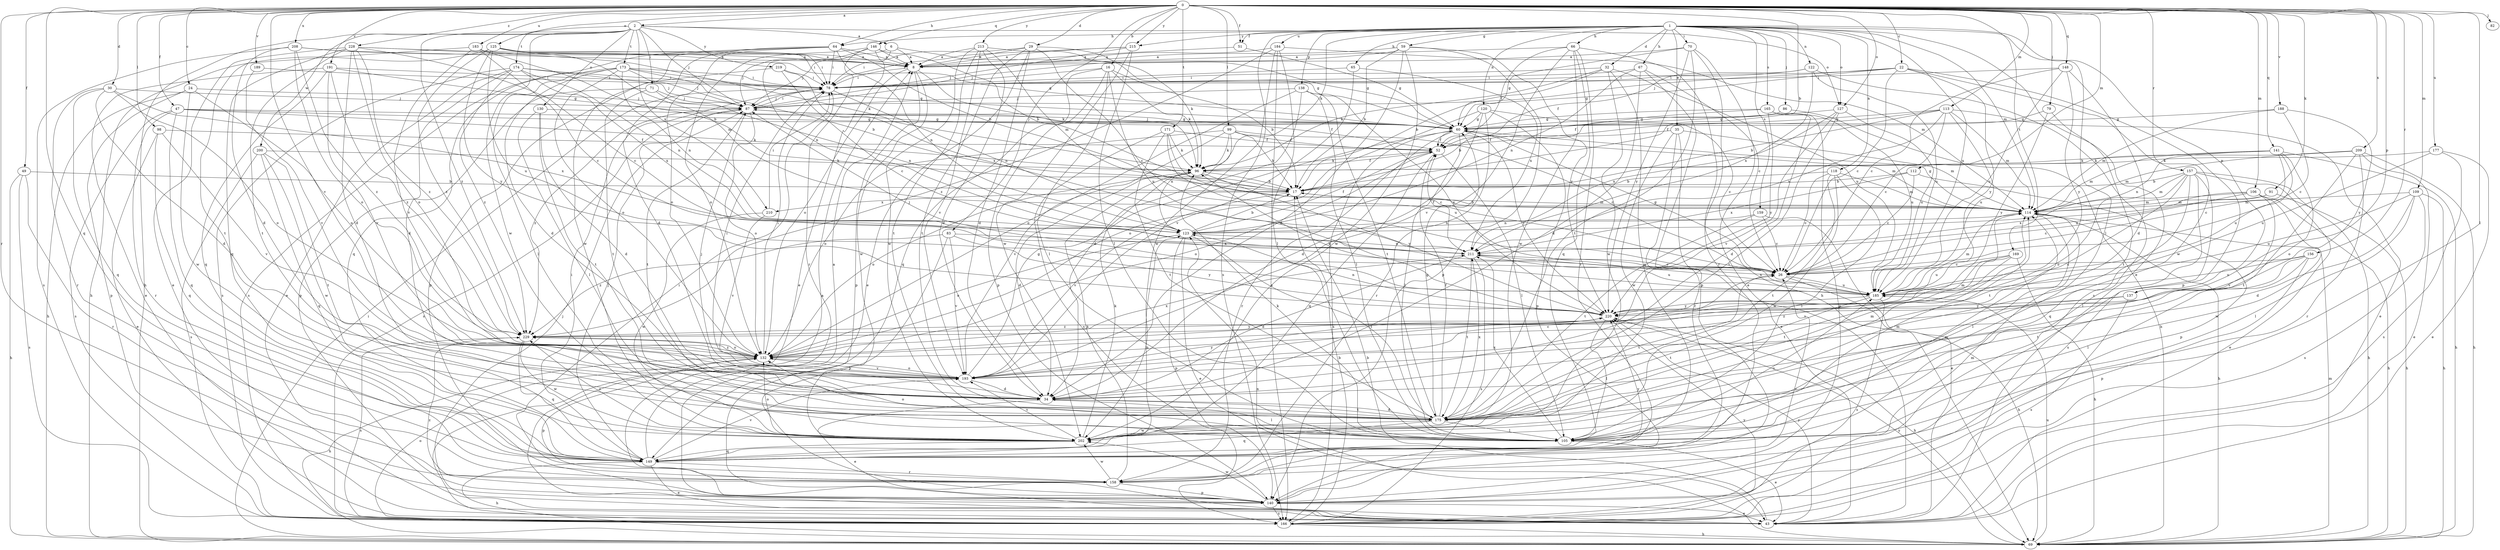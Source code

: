 strict digraph  {
0;
1;
2;
6;
8;
16;
17;
22;
24;
26;
29;
30;
32;
34;
35;
43;
47;
49;
51;
52;
59;
60;
64;
65;
66;
67;
69;
70;
71;
78;
79;
82;
83;
86;
87;
91;
96;
98;
99;
105;
106;
109;
112;
113;
114;
118;
120;
122;
123;
125;
127;
130;
132;
137;
138;
140;
141;
146;
148;
149;
156;
157;
158;
159;
165;
166;
169;
171;
173;
174;
175;
177;
183;
184;
185;
188;
189;
191;
193;
200;
202;
208;
209;
210;
211;
213;
215;
219;
220;
228;
229;
0 -> 2  [label=a];
0 -> 16  [label=b];
0 -> 17  [label=b];
0 -> 22  [label=c];
0 -> 24  [label=c];
0 -> 29  [label=d];
0 -> 30  [label=d];
0 -> 47  [label=f];
0 -> 49  [label=f];
0 -> 51  [label=f];
0 -> 64  [label=h];
0 -> 79  [label=j];
0 -> 82  [label=j];
0 -> 83  [label=j];
0 -> 91  [label=k];
0 -> 98  [label=l];
0 -> 99  [label=l];
0 -> 105  [label=l];
0 -> 106  [label=m];
0 -> 109  [label=m];
0 -> 112  [label=m];
0 -> 113  [label=m];
0 -> 125  [label=o];
0 -> 127  [label=o];
0 -> 137  [label=p];
0 -> 141  [label=q];
0 -> 146  [label=q];
0 -> 148  [label=q];
0 -> 149  [label=q];
0 -> 156  [label=r];
0 -> 157  [label=r];
0 -> 158  [label=r];
0 -> 169  [label=t];
0 -> 171  [label=t];
0 -> 177  [label=u];
0 -> 183  [label=u];
0 -> 188  [label=v];
0 -> 189  [label=v];
0 -> 191  [label=v];
0 -> 193  [label=v];
0 -> 208  [label=x];
0 -> 209  [label=x];
0 -> 213  [label=y];
0 -> 215  [label=y];
0 -> 228  [label=z];
1 -> 32  [label=d];
1 -> 35  [label=e];
1 -> 43  [label=e];
1 -> 51  [label=f];
1 -> 59  [label=g];
1 -> 64  [label=h];
1 -> 65  [label=h];
1 -> 66  [label=h];
1 -> 67  [label=h];
1 -> 70  [label=i];
1 -> 86  [label=j];
1 -> 96  [label=k];
1 -> 105  [label=l];
1 -> 114  [label=m];
1 -> 118  [label=n];
1 -> 120  [label=n];
1 -> 122  [label=n];
1 -> 127  [label=o];
1 -> 137  [label=p];
1 -> 138  [label=p];
1 -> 159  [label=s];
1 -> 165  [label=s];
1 -> 166  [label=s];
1 -> 184  [label=u];
1 -> 185  [label=u];
1 -> 215  [label=y];
2 -> 6  [label=a];
2 -> 69  [label=h];
2 -> 71  [label=i];
2 -> 87  [label=j];
2 -> 127  [label=o];
2 -> 130  [label=o];
2 -> 173  [label=t];
2 -> 174  [label=t];
2 -> 200  [label=w];
2 -> 202  [label=w];
2 -> 210  [label=x];
2 -> 219  [label=y];
2 -> 229  [label=z];
6 -> 8  [label=a];
6 -> 60  [label=g];
6 -> 78  [label=i];
6 -> 123  [label=n];
8 -> 78  [label=i];
8 -> 96  [label=k];
8 -> 132  [label=o];
8 -> 140  [label=p];
8 -> 202  [label=w];
16 -> 17  [label=b];
16 -> 78  [label=i];
16 -> 96  [label=k];
16 -> 105  [label=l];
16 -> 140  [label=p];
16 -> 149  [label=q];
16 -> 185  [label=u];
17 -> 114  [label=m];
17 -> 193  [label=v];
17 -> 210  [label=x];
22 -> 26  [label=c];
22 -> 60  [label=g];
22 -> 78  [label=i];
22 -> 87  [label=j];
22 -> 140  [label=p];
22 -> 202  [label=w];
22 -> 220  [label=y];
24 -> 69  [label=h];
24 -> 87  [label=j];
24 -> 132  [label=o];
24 -> 140  [label=p];
24 -> 202  [label=w];
26 -> 60  [label=g];
26 -> 69  [label=h];
26 -> 175  [label=t];
26 -> 185  [label=u];
29 -> 8  [label=a];
29 -> 26  [label=c];
29 -> 34  [label=d];
29 -> 43  [label=e];
29 -> 87  [label=j];
29 -> 96  [label=k];
29 -> 175  [label=t];
30 -> 34  [label=d];
30 -> 87  [label=j];
30 -> 132  [label=o];
30 -> 149  [label=q];
30 -> 158  [label=r];
30 -> 211  [label=x];
32 -> 17  [label=b];
32 -> 78  [label=i];
32 -> 96  [label=k];
32 -> 149  [label=q];
32 -> 185  [label=u];
32 -> 202  [label=w];
34 -> 43  [label=e];
34 -> 87  [label=j];
34 -> 105  [label=l];
34 -> 175  [label=t];
35 -> 43  [label=e];
35 -> 52  [label=f];
35 -> 114  [label=m];
35 -> 158  [label=r];
35 -> 202  [label=w];
43 -> 17  [label=b];
43 -> 87  [label=j];
43 -> 220  [label=y];
47 -> 52  [label=f];
47 -> 60  [label=g];
47 -> 96  [label=k];
47 -> 149  [label=q];
47 -> 158  [label=r];
47 -> 166  [label=s];
49 -> 17  [label=b];
49 -> 69  [label=h];
49 -> 158  [label=r];
49 -> 166  [label=s];
51 -> 8  [label=a];
51 -> 60  [label=g];
52 -> 96  [label=k];
52 -> 105  [label=l];
52 -> 132  [label=o];
52 -> 149  [label=q];
59 -> 8  [label=a];
59 -> 17  [label=b];
59 -> 34  [label=d];
59 -> 87  [label=j];
59 -> 140  [label=p];
59 -> 202  [label=w];
59 -> 220  [label=y];
60 -> 52  [label=f];
60 -> 87  [label=j];
60 -> 105  [label=l];
60 -> 114  [label=m];
60 -> 158  [label=r];
60 -> 166  [label=s];
60 -> 220  [label=y];
64 -> 8  [label=a];
64 -> 17  [label=b];
64 -> 34  [label=d];
64 -> 78  [label=i];
64 -> 123  [label=n];
64 -> 132  [label=o];
64 -> 149  [label=q];
64 -> 202  [label=w];
65 -> 78  [label=i];
65 -> 193  [label=v];
65 -> 211  [label=x];
66 -> 8  [label=a];
66 -> 52  [label=f];
66 -> 69  [label=h];
66 -> 149  [label=q];
66 -> 158  [label=r];
66 -> 193  [label=v];
66 -> 202  [label=w];
67 -> 26  [label=c];
67 -> 34  [label=d];
67 -> 78  [label=i];
67 -> 123  [label=n];
67 -> 140  [label=p];
69 -> 78  [label=i];
69 -> 114  [label=m];
69 -> 123  [label=n];
69 -> 185  [label=u];
69 -> 220  [label=y];
70 -> 8  [label=a];
70 -> 43  [label=e];
70 -> 60  [label=g];
70 -> 158  [label=r];
70 -> 175  [label=t];
70 -> 220  [label=y];
71 -> 87  [label=j];
71 -> 123  [label=n];
71 -> 140  [label=p];
71 -> 175  [label=t];
78 -> 87  [label=j];
78 -> 123  [label=n];
79 -> 60  [label=g];
79 -> 175  [label=t];
79 -> 220  [label=y];
83 -> 140  [label=p];
83 -> 193  [label=v];
83 -> 211  [label=x];
83 -> 220  [label=y];
83 -> 229  [label=z];
86 -> 17  [label=b];
86 -> 60  [label=g];
86 -> 69  [label=h];
87 -> 60  [label=g];
87 -> 78  [label=i];
87 -> 132  [label=o];
87 -> 166  [label=s];
87 -> 175  [label=t];
87 -> 229  [label=z];
91 -> 69  [label=h];
91 -> 114  [label=m];
91 -> 211  [label=x];
96 -> 17  [label=b];
96 -> 34  [label=d];
96 -> 52  [label=f];
96 -> 132  [label=o];
96 -> 220  [label=y];
98 -> 43  [label=e];
98 -> 52  [label=f];
98 -> 149  [label=q];
98 -> 193  [label=v];
99 -> 17  [label=b];
99 -> 26  [label=c];
99 -> 52  [label=f];
99 -> 96  [label=k];
99 -> 123  [label=n];
99 -> 132  [label=o];
99 -> 193  [label=v];
105 -> 43  [label=e];
105 -> 96  [label=k];
105 -> 114  [label=m];
105 -> 132  [label=o];
105 -> 185  [label=u];
105 -> 211  [label=x];
106 -> 26  [label=c];
106 -> 69  [label=h];
106 -> 114  [label=m];
106 -> 193  [label=v];
106 -> 202  [label=w];
106 -> 211  [label=x];
109 -> 34  [label=d];
109 -> 69  [label=h];
109 -> 105  [label=l];
109 -> 114  [label=m];
109 -> 166  [label=s];
109 -> 185  [label=u];
112 -> 17  [label=b];
112 -> 26  [label=c];
112 -> 140  [label=p];
112 -> 211  [label=x];
113 -> 17  [label=b];
113 -> 26  [label=c];
113 -> 43  [label=e];
113 -> 52  [label=f];
113 -> 60  [label=g];
113 -> 114  [label=m];
113 -> 185  [label=u];
113 -> 211  [label=x];
114 -> 17  [label=b];
114 -> 60  [label=g];
114 -> 69  [label=h];
114 -> 105  [label=l];
114 -> 123  [label=n];
118 -> 17  [label=b];
118 -> 26  [label=c];
118 -> 105  [label=l];
118 -> 114  [label=m];
118 -> 175  [label=t];
118 -> 202  [label=w];
120 -> 26  [label=c];
120 -> 34  [label=d];
120 -> 60  [label=g];
120 -> 132  [label=o];
120 -> 140  [label=p];
120 -> 158  [label=r];
122 -> 52  [label=f];
122 -> 78  [label=i];
122 -> 166  [label=s];
122 -> 185  [label=u];
122 -> 211  [label=x];
123 -> 17  [label=b];
123 -> 43  [label=e];
123 -> 52  [label=f];
123 -> 132  [label=o];
123 -> 140  [label=p];
123 -> 175  [label=t];
123 -> 211  [label=x];
125 -> 8  [label=a];
125 -> 69  [label=h];
125 -> 78  [label=i];
125 -> 114  [label=m];
125 -> 185  [label=u];
125 -> 220  [label=y];
125 -> 229  [label=z];
127 -> 60  [label=g];
127 -> 175  [label=t];
127 -> 185  [label=u];
127 -> 193  [label=v];
127 -> 211  [label=x];
130 -> 34  [label=d];
130 -> 60  [label=g];
130 -> 105  [label=l];
130 -> 175  [label=t];
132 -> 69  [label=h];
132 -> 78  [label=i];
132 -> 114  [label=m];
132 -> 140  [label=p];
132 -> 193  [label=v];
132 -> 211  [label=x];
132 -> 229  [label=z];
137 -> 166  [label=s];
137 -> 220  [label=y];
137 -> 229  [label=z];
138 -> 34  [label=d];
138 -> 87  [label=j];
138 -> 105  [label=l];
138 -> 132  [label=o];
138 -> 175  [label=t];
138 -> 220  [label=y];
140 -> 26  [label=c];
140 -> 43  [label=e];
140 -> 114  [label=m];
140 -> 166  [label=s];
140 -> 202  [label=w];
140 -> 229  [label=z];
141 -> 26  [label=c];
141 -> 69  [label=h];
141 -> 96  [label=k];
141 -> 114  [label=m];
141 -> 123  [label=n];
141 -> 132  [label=o];
141 -> 185  [label=u];
146 -> 8  [label=a];
146 -> 17  [label=b];
146 -> 43  [label=e];
146 -> 87  [label=j];
146 -> 132  [label=o];
146 -> 158  [label=r];
148 -> 26  [label=c];
148 -> 34  [label=d];
148 -> 78  [label=i];
148 -> 185  [label=u];
148 -> 220  [label=y];
149 -> 8  [label=a];
149 -> 43  [label=e];
149 -> 69  [label=h];
149 -> 78  [label=i];
149 -> 87  [label=j];
149 -> 114  [label=m];
149 -> 123  [label=n];
149 -> 158  [label=r];
149 -> 193  [label=v];
149 -> 220  [label=y];
156 -> 26  [label=c];
156 -> 105  [label=l];
156 -> 140  [label=p];
156 -> 175  [label=t];
156 -> 185  [label=u];
157 -> 17  [label=b];
157 -> 43  [label=e];
157 -> 69  [label=h];
157 -> 105  [label=l];
157 -> 114  [label=m];
157 -> 132  [label=o];
157 -> 149  [label=q];
157 -> 166  [label=s];
157 -> 175  [label=t];
158 -> 78  [label=i];
158 -> 96  [label=k];
158 -> 140  [label=p];
158 -> 202  [label=w];
159 -> 26  [label=c];
159 -> 43  [label=e];
159 -> 123  [label=n];
159 -> 175  [label=t];
165 -> 34  [label=d];
165 -> 52  [label=f];
165 -> 60  [label=g];
165 -> 140  [label=p];
165 -> 185  [label=u];
165 -> 220  [label=y];
166 -> 8  [label=a];
166 -> 17  [label=b];
166 -> 69  [label=h];
166 -> 132  [label=o];
166 -> 220  [label=y];
169 -> 26  [label=c];
169 -> 69  [label=h];
169 -> 175  [label=t];
169 -> 185  [label=u];
169 -> 193  [label=v];
171 -> 26  [label=c];
171 -> 52  [label=f];
171 -> 96  [label=k];
171 -> 166  [label=s];
171 -> 175  [label=t];
171 -> 185  [label=u];
173 -> 17  [label=b];
173 -> 34  [label=d];
173 -> 60  [label=g];
173 -> 78  [label=i];
173 -> 87  [label=j];
173 -> 105  [label=l];
173 -> 123  [label=n];
173 -> 132  [label=o];
173 -> 166  [label=s];
174 -> 34  [label=d];
174 -> 43  [label=e];
174 -> 78  [label=i];
174 -> 87  [label=j];
174 -> 123  [label=n];
174 -> 166  [label=s];
174 -> 211  [label=x];
174 -> 229  [label=z];
175 -> 34  [label=d];
175 -> 52  [label=f];
175 -> 60  [label=g];
175 -> 105  [label=l];
175 -> 114  [label=m];
175 -> 149  [label=q];
175 -> 202  [label=w];
175 -> 211  [label=x];
177 -> 43  [label=e];
177 -> 96  [label=k];
177 -> 166  [label=s];
177 -> 185  [label=u];
183 -> 8  [label=a];
183 -> 17  [label=b];
183 -> 26  [label=c];
183 -> 78  [label=i];
183 -> 175  [label=t];
183 -> 193  [label=v];
184 -> 8  [label=a];
184 -> 105  [label=l];
184 -> 114  [label=m];
184 -> 166  [label=s];
184 -> 202  [label=w];
184 -> 229  [label=z];
185 -> 87  [label=j];
185 -> 114  [label=m];
185 -> 166  [label=s];
185 -> 175  [label=t];
185 -> 211  [label=x];
185 -> 220  [label=y];
188 -> 26  [label=c];
188 -> 60  [label=g];
188 -> 114  [label=m];
188 -> 220  [label=y];
189 -> 78  [label=i];
189 -> 193  [label=v];
191 -> 43  [label=e];
191 -> 60  [label=g];
191 -> 78  [label=i];
191 -> 149  [label=q];
191 -> 193  [label=v];
191 -> 229  [label=z];
193 -> 26  [label=c];
193 -> 34  [label=d];
193 -> 60  [label=g];
193 -> 78  [label=i];
193 -> 132  [label=o];
193 -> 220  [label=y];
200 -> 96  [label=k];
200 -> 149  [label=q];
200 -> 166  [label=s];
200 -> 175  [label=t];
200 -> 202  [label=w];
202 -> 96  [label=k];
202 -> 132  [label=o];
202 -> 149  [label=q];
202 -> 193  [label=v];
202 -> 229  [label=z];
208 -> 8  [label=a];
208 -> 34  [label=d];
208 -> 60  [label=g];
208 -> 132  [label=o];
208 -> 166  [label=s];
208 -> 229  [label=z];
209 -> 43  [label=e];
209 -> 69  [label=h];
209 -> 96  [label=k];
209 -> 114  [label=m];
209 -> 158  [label=r];
209 -> 175  [label=t];
210 -> 78  [label=i];
210 -> 193  [label=v];
210 -> 202  [label=w];
211 -> 26  [label=c];
211 -> 34  [label=d];
211 -> 52  [label=f];
211 -> 166  [label=s];
211 -> 175  [label=t];
211 -> 185  [label=u];
213 -> 8  [label=a];
213 -> 34  [label=d];
213 -> 60  [label=g];
213 -> 114  [label=m];
213 -> 175  [label=t];
213 -> 193  [label=v];
213 -> 202  [label=w];
215 -> 8  [label=a];
215 -> 78  [label=i];
215 -> 87  [label=j];
215 -> 105  [label=l];
215 -> 202  [label=w];
219 -> 26  [label=c];
219 -> 78  [label=i];
219 -> 140  [label=p];
219 -> 211  [label=x];
220 -> 69  [label=h];
220 -> 96  [label=k];
220 -> 105  [label=l];
220 -> 123  [label=n];
220 -> 229  [label=z];
228 -> 8  [label=a];
228 -> 26  [label=c];
228 -> 34  [label=d];
228 -> 43  [label=e];
228 -> 96  [label=k];
228 -> 132  [label=o];
228 -> 149  [label=q];
228 -> 175  [label=t];
228 -> 229  [label=z];
229 -> 132  [label=o];
229 -> 149  [label=q];
229 -> 166  [label=s];
229 -> 202  [label=w];
229 -> 220  [label=y];
}
